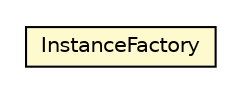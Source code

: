 #!/usr/local/bin/dot
#
# Class diagram 
# Generated by UMLGraph version R5_6_6-8-g8d7759 (http://www.umlgraph.org/)
#

digraph G {
	edge [fontname="Helvetica",fontsize=10,labelfontname="Helvetica",labelfontsize=10];
	node [fontname="Helvetica",fontsize=10,shape=plaintext];
	nodesep=0.25;
	ranksep=0.5;
	// org.dayatang.domain.InstanceFactory
	c58598 [label=<<table title="org.dayatang.domain.InstanceFactory" border="0" cellborder="1" cellspacing="0" cellpadding="2" port="p" bgcolor="lemonChiffon" href="./InstanceFactory.html">
		<tr><td><table border="0" cellspacing="0" cellpadding="1">
<tr><td align="center" balign="center"> InstanceFactory </td></tr>
		</table></td></tr>
		</table>>, URL="./InstanceFactory.html", fontname="Helvetica", fontcolor="black", fontsize=10.0];
}

